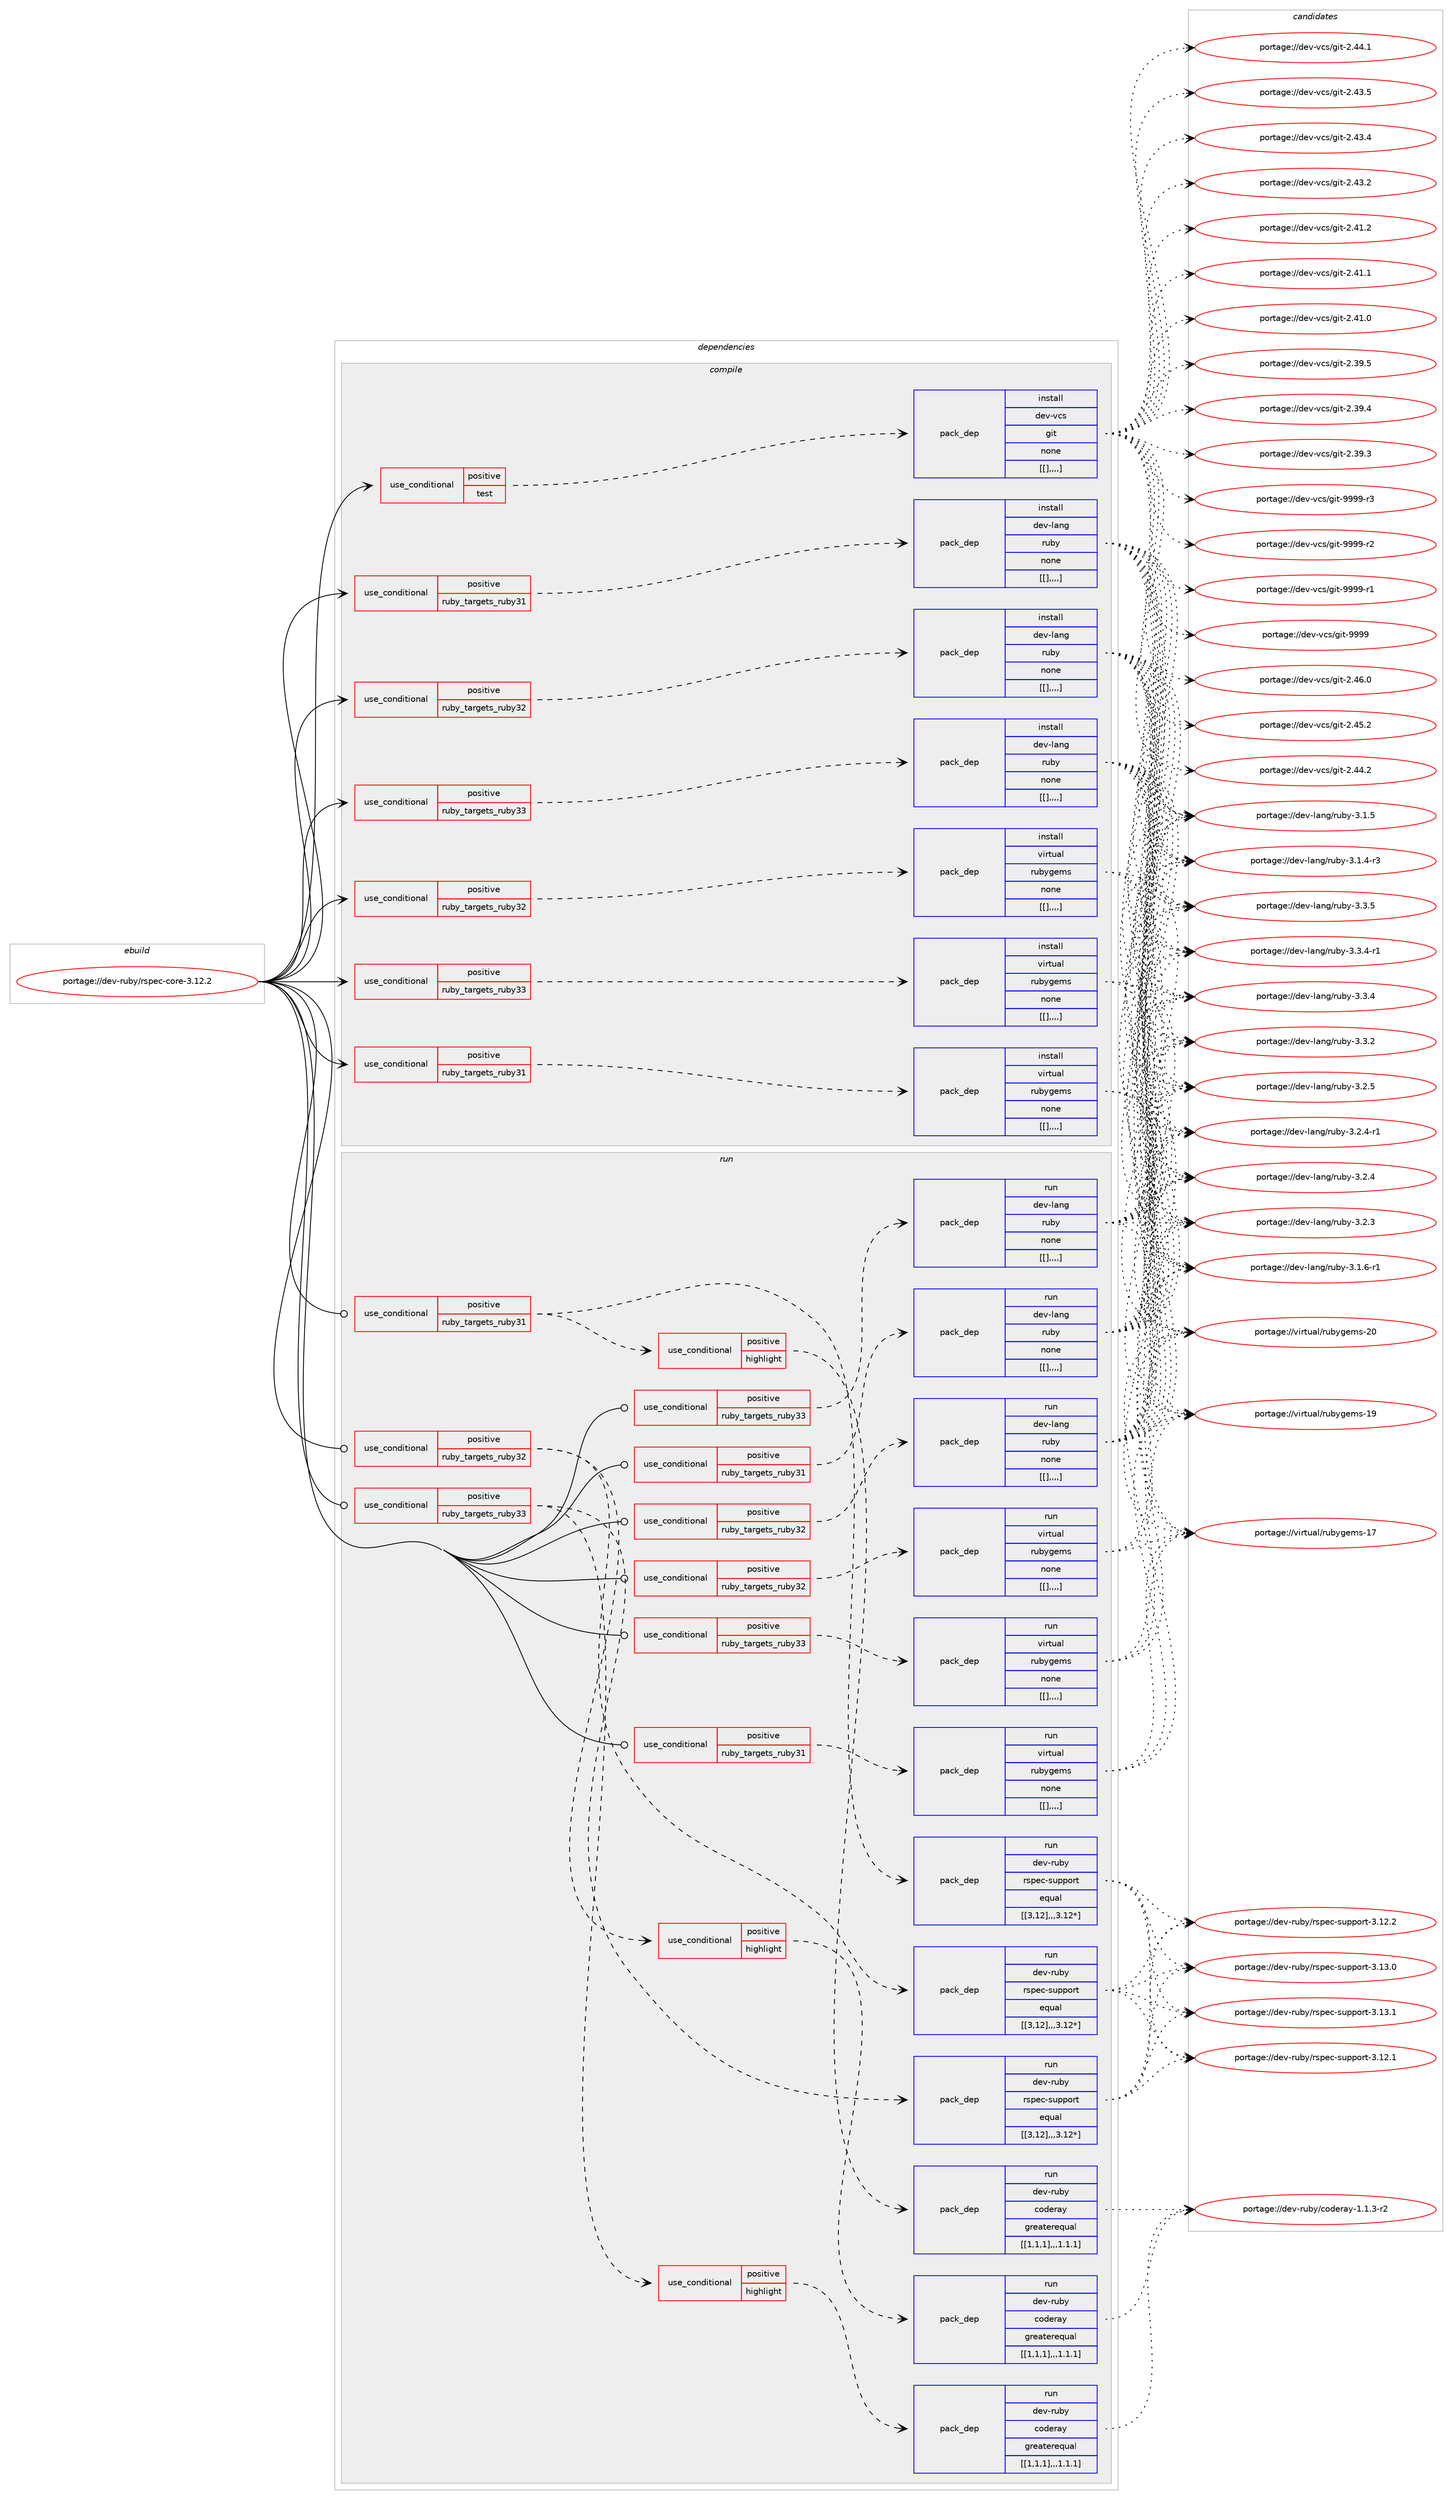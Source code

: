 digraph prolog {

# *************
# Graph options
# *************

newrank=true;
concentrate=true;
compound=true;
graph [rankdir=LR,fontname=Helvetica,fontsize=10,ranksep=1.5];#, ranksep=2.5, nodesep=0.2];
edge  [arrowhead=vee];
node  [fontname=Helvetica,fontsize=10];

# **********
# The ebuild
# **********

subgraph cluster_leftcol {
color=gray;
label=<<i>ebuild</i>>;
id [label="portage://dev-ruby/rspec-core-3.12.2", color=red, width=4, href="../dev-ruby/rspec-core-3.12.2.svg"];
}

# ****************
# The dependencies
# ****************

subgraph cluster_midcol {
color=gray;
label=<<i>dependencies</i>>;
subgraph cluster_compile {
fillcolor="#eeeeee";
style=filled;
label=<<i>compile</i>>;
subgraph cond56461 {
dependency202824 [label=<<TABLE BORDER="0" CELLBORDER="1" CELLSPACING="0" CELLPADDING="4"><TR><TD ROWSPAN="3" CELLPADDING="10">use_conditional</TD></TR><TR><TD>positive</TD></TR><TR><TD>ruby_targets_ruby31</TD></TR></TABLE>>, shape=none, color=red];
subgraph pack145007 {
dependency202825 [label=<<TABLE BORDER="0" CELLBORDER="1" CELLSPACING="0" CELLPADDING="4" WIDTH="220"><TR><TD ROWSPAN="6" CELLPADDING="30">pack_dep</TD></TR><TR><TD WIDTH="110">install</TD></TR><TR><TD>dev-lang</TD></TR><TR><TD>ruby</TD></TR><TR><TD>none</TD></TR><TR><TD>[[],,,,]</TD></TR></TABLE>>, shape=none, color=blue];
}
dependency202824:e -> dependency202825:w [weight=20,style="dashed",arrowhead="vee"];
}
id:e -> dependency202824:w [weight=20,style="solid",arrowhead="vee"];
subgraph cond56462 {
dependency202826 [label=<<TABLE BORDER="0" CELLBORDER="1" CELLSPACING="0" CELLPADDING="4"><TR><TD ROWSPAN="3" CELLPADDING="10">use_conditional</TD></TR><TR><TD>positive</TD></TR><TR><TD>ruby_targets_ruby31</TD></TR></TABLE>>, shape=none, color=red];
subgraph pack145008 {
dependency202827 [label=<<TABLE BORDER="0" CELLBORDER="1" CELLSPACING="0" CELLPADDING="4" WIDTH="220"><TR><TD ROWSPAN="6" CELLPADDING="30">pack_dep</TD></TR><TR><TD WIDTH="110">install</TD></TR><TR><TD>virtual</TD></TR><TR><TD>rubygems</TD></TR><TR><TD>none</TD></TR><TR><TD>[[],,,,]</TD></TR></TABLE>>, shape=none, color=blue];
}
dependency202826:e -> dependency202827:w [weight=20,style="dashed",arrowhead="vee"];
}
id:e -> dependency202826:w [weight=20,style="solid",arrowhead="vee"];
subgraph cond56463 {
dependency202828 [label=<<TABLE BORDER="0" CELLBORDER="1" CELLSPACING="0" CELLPADDING="4"><TR><TD ROWSPAN="3" CELLPADDING="10">use_conditional</TD></TR><TR><TD>positive</TD></TR><TR><TD>ruby_targets_ruby32</TD></TR></TABLE>>, shape=none, color=red];
subgraph pack145009 {
dependency202829 [label=<<TABLE BORDER="0" CELLBORDER="1" CELLSPACING="0" CELLPADDING="4" WIDTH="220"><TR><TD ROWSPAN="6" CELLPADDING="30">pack_dep</TD></TR><TR><TD WIDTH="110">install</TD></TR><TR><TD>dev-lang</TD></TR><TR><TD>ruby</TD></TR><TR><TD>none</TD></TR><TR><TD>[[],,,,]</TD></TR></TABLE>>, shape=none, color=blue];
}
dependency202828:e -> dependency202829:w [weight=20,style="dashed",arrowhead="vee"];
}
id:e -> dependency202828:w [weight=20,style="solid",arrowhead="vee"];
subgraph cond56464 {
dependency202830 [label=<<TABLE BORDER="0" CELLBORDER="1" CELLSPACING="0" CELLPADDING="4"><TR><TD ROWSPAN="3" CELLPADDING="10">use_conditional</TD></TR><TR><TD>positive</TD></TR><TR><TD>ruby_targets_ruby32</TD></TR></TABLE>>, shape=none, color=red];
subgraph pack145010 {
dependency202831 [label=<<TABLE BORDER="0" CELLBORDER="1" CELLSPACING="0" CELLPADDING="4" WIDTH="220"><TR><TD ROWSPAN="6" CELLPADDING="30">pack_dep</TD></TR><TR><TD WIDTH="110">install</TD></TR><TR><TD>virtual</TD></TR><TR><TD>rubygems</TD></TR><TR><TD>none</TD></TR><TR><TD>[[],,,,]</TD></TR></TABLE>>, shape=none, color=blue];
}
dependency202830:e -> dependency202831:w [weight=20,style="dashed",arrowhead="vee"];
}
id:e -> dependency202830:w [weight=20,style="solid",arrowhead="vee"];
subgraph cond56465 {
dependency202832 [label=<<TABLE BORDER="0" CELLBORDER="1" CELLSPACING="0" CELLPADDING="4"><TR><TD ROWSPAN="3" CELLPADDING="10">use_conditional</TD></TR><TR><TD>positive</TD></TR><TR><TD>ruby_targets_ruby33</TD></TR></TABLE>>, shape=none, color=red];
subgraph pack145011 {
dependency202833 [label=<<TABLE BORDER="0" CELLBORDER="1" CELLSPACING="0" CELLPADDING="4" WIDTH="220"><TR><TD ROWSPAN="6" CELLPADDING="30">pack_dep</TD></TR><TR><TD WIDTH="110">install</TD></TR><TR><TD>dev-lang</TD></TR><TR><TD>ruby</TD></TR><TR><TD>none</TD></TR><TR><TD>[[],,,,]</TD></TR></TABLE>>, shape=none, color=blue];
}
dependency202832:e -> dependency202833:w [weight=20,style="dashed",arrowhead="vee"];
}
id:e -> dependency202832:w [weight=20,style="solid",arrowhead="vee"];
subgraph cond56466 {
dependency202834 [label=<<TABLE BORDER="0" CELLBORDER="1" CELLSPACING="0" CELLPADDING="4"><TR><TD ROWSPAN="3" CELLPADDING="10">use_conditional</TD></TR><TR><TD>positive</TD></TR><TR><TD>ruby_targets_ruby33</TD></TR></TABLE>>, shape=none, color=red];
subgraph pack145012 {
dependency202835 [label=<<TABLE BORDER="0" CELLBORDER="1" CELLSPACING="0" CELLPADDING="4" WIDTH="220"><TR><TD ROWSPAN="6" CELLPADDING="30">pack_dep</TD></TR><TR><TD WIDTH="110">install</TD></TR><TR><TD>virtual</TD></TR><TR><TD>rubygems</TD></TR><TR><TD>none</TD></TR><TR><TD>[[],,,,]</TD></TR></TABLE>>, shape=none, color=blue];
}
dependency202834:e -> dependency202835:w [weight=20,style="dashed",arrowhead="vee"];
}
id:e -> dependency202834:w [weight=20,style="solid",arrowhead="vee"];
subgraph cond56467 {
dependency202836 [label=<<TABLE BORDER="0" CELLBORDER="1" CELLSPACING="0" CELLPADDING="4"><TR><TD ROWSPAN="3" CELLPADDING="10">use_conditional</TD></TR><TR><TD>positive</TD></TR><TR><TD>test</TD></TR></TABLE>>, shape=none, color=red];
subgraph pack145013 {
dependency202837 [label=<<TABLE BORDER="0" CELLBORDER="1" CELLSPACING="0" CELLPADDING="4" WIDTH="220"><TR><TD ROWSPAN="6" CELLPADDING="30">pack_dep</TD></TR><TR><TD WIDTH="110">install</TD></TR><TR><TD>dev-vcs</TD></TR><TR><TD>git</TD></TR><TR><TD>none</TD></TR><TR><TD>[[],,,,]</TD></TR></TABLE>>, shape=none, color=blue];
}
dependency202836:e -> dependency202837:w [weight=20,style="dashed",arrowhead="vee"];
}
id:e -> dependency202836:w [weight=20,style="solid",arrowhead="vee"];
}
subgraph cluster_compileandrun {
fillcolor="#eeeeee";
style=filled;
label=<<i>compile and run</i>>;
}
subgraph cluster_run {
fillcolor="#eeeeee";
style=filled;
label=<<i>run</i>>;
subgraph cond56468 {
dependency202838 [label=<<TABLE BORDER="0" CELLBORDER="1" CELLSPACING="0" CELLPADDING="4"><TR><TD ROWSPAN="3" CELLPADDING="10">use_conditional</TD></TR><TR><TD>positive</TD></TR><TR><TD>ruby_targets_ruby31</TD></TR></TABLE>>, shape=none, color=red];
subgraph pack145014 {
dependency202839 [label=<<TABLE BORDER="0" CELLBORDER="1" CELLSPACING="0" CELLPADDING="4" WIDTH="220"><TR><TD ROWSPAN="6" CELLPADDING="30">pack_dep</TD></TR><TR><TD WIDTH="110">run</TD></TR><TR><TD>dev-lang</TD></TR><TR><TD>ruby</TD></TR><TR><TD>none</TD></TR><TR><TD>[[],,,,]</TD></TR></TABLE>>, shape=none, color=blue];
}
dependency202838:e -> dependency202839:w [weight=20,style="dashed",arrowhead="vee"];
}
id:e -> dependency202838:w [weight=20,style="solid",arrowhead="odot"];
subgraph cond56469 {
dependency202840 [label=<<TABLE BORDER="0" CELLBORDER="1" CELLSPACING="0" CELLPADDING="4"><TR><TD ROWSPAN="3" CELLPADDING="10">use_conditional</TD></TR><TR><TD>positive</TD></TR><TR><TD>ruby_targets_ruby31</TD></TR></TABLE>>, shape=none, color=red];
subgraph pack145015 {
dependency202841 [label=<<TABLE BORDER="0" CELLBORDER="1" CELLSPACING="0" CELLPADDING="4" WIDTH="220"><TR><TD ROWSPAN="6" CELLPADDING="30">pack_dep</TD></TR><TR><TD WIDTH="110">run</TD></TR><TR><TD>dev-ruby</TD></TR><TR><TD>rspec-support</TD></TR><TR><TD>equal</TD></TR><TR><TD>[[3,12],,,3.12*]</TD></TR></TABLE>>, shape=none, color=blue];
}
dependency202840:e -> dependency202841:w [weight=20,style="dashed",arrowhead="vee"];
subgraph cond56470 {
dependency202842 [label=<<TABLE BORDER="0" CELLBORDER="1" CELLSPACING="0" CELLPADDING="4"><TR><TD ROWSPAN="3" CELLPADDING="10">use_conditional</TD></TR><TR><TD>positive</TD></TR><TR><TD>highlight</TD></TR></TABLE>>, shape=none, color=red];
subgraph pack145016 {
dependency202843 [label=<<TABLE BORDER="0" CELLBORDER="1" CELLSPACING="0" CELLPADDING="4" WIDTH="220"><TR><TD ROWSPAN="6" CELLPADDING="30">pack_dep</TD></TR><TR><TD WIDTH="110">run</TD></TR><TR><TD>dev-ruby</TD></TR><TR><TD>coderay</TD></TR><TR><TD>greaterequal</TD></TR><TR><TD>[[1,1,1],,,1.1.1]</TD></TR></TABLE>>, shape=none, color=blue];
}
dependency202842:e -> dependency202843:w [weight=20,style="dashed",arrowhead="vee"];
}
dependency202840:e -> dependency202842:w [weight=20,style="dashed",arrowhead="vee"];
}
id:e -> dependency202840:w [weight=20,style="solid",arrowhead="odot"];
subgraph cond56471 {
dependency202844 [label=<<TABLE BORDER="0" CELLBORDER="1" CELLSPACING="0" CELLPADDING="4"><TR><TD ROWSPAN="3" CELLPADDING="10">use_conditional</TD></TR><TR><TD>positive</TD></TR><TR><TD>ruby_targets_ruby31</TD></TR></TABLE>>, shape=none, color=red];
subgraph pack145017 {
dependency202845 [label=<<TABLE BORDER="0" CELLBORDER="1" CELLSPACING="0" CELLPADDING="4" WIDTH="220"><TR><TD ROWSPAN="6" CELLPADDING="30">pack_dep</TD></TR><TR><TD WIDTH="110">run</TD></TR><TR><TD>virtual</TD></TR><TR><TD>rubygems</TD></TR><TR><TD>none</TD></TR><TR><TD>[[],,,,]</TD></TR></TABLE>>, shape=none, color=blue];
}
dependency202844:e -> dependency202845:w [weight=20,style="dashed",arrowhead="vee"];
}
id:e -> dependency202844:w [weight=20,style="solid",arrowhead="odot"];
subgraph cond56472 {
dependency202846 [label=<<TABLE BORDER="0" CELLBORDER="1" CELLSPACING="0" CELLPADDING="4"><TR><TD ROWSPAN="3" CELLPADDING="10">use_conditional</TD></TR><TR><TD>positive</TD></TR><TR><TD>ruby_targets_ruby32</TD></TR></TABLE>>, shape=none, color=red];
subgraph pack145018 {
dependency202847 [label=<<TABLE BORDER="0" CELLBORDER="1" CELLSPACING="0" CELLPADDING="4" WIDTH="220"><TR><TD ROWSPAN="6" CELLPADDING="30">pack_dep</TD></TR><TR><TD WIDTH="110">run</TD></TR><TR><TD>dev-lang</TD></TR><TR><TD>ruby</TD></TR><TR><TD>none</TD></TR><TR><TD>[[],,,,]</TD></TR></TABLE>>, shape=none, color=blue];
}
dependency202846:e -> dependency202847:w [weight=20,style="dashed",arrowhead="vee"];
}
id:e -> dependency202846:w [weight=20,style="solid",arrowhead="odot"];
subgraph cond56473 {
dependency202848 [label=<<TABLE BORDER="0" CELLBORDER="1" CELLSPACING="0" CELLPADDING="4"><TR><TD ROWSPAN="3" CELLPADDING="10">use_conditional</TD></TR><TR><TD>positive</TD></TR><TR><TD>ruby_targets_ruby32</TD></TR></TABLE>>, shape=none, color=red];
subgraph pack145019 {
dependency202849 [label=<<TABLE BORDER="0" CELLBORDER="1" CELLSPACING="0" CELLPADDING="4" WIDTH="220"><TR><TD ROWSPAN="6" CELLPADDING="30">pack_dep</TD></TR><TR><TD WIDTH="110">run</TD></TR><TR><TD>dev-ruby</TD></TR><TR><TD>rspec-support</TD></TR><TR><TD>equal</TD></TR><TR><TD>[[3,12],,,3.12*]</TD></TR></TABLE>>, shape=none, color=blue];
}
dependency202848:e -> dependency202849:w [weight=20,style="dashed",arrowhead="vee"];
subgraph cond56474 {
dependency202850 [label=<<TABLE BORDER="0" CELLBORDER="1" CELLSPACING="0" CELLPADDING="4"><TR><TD ROWSPAN="3" CELLPADDING="10">use_conditional</TD></TR><TR><TD>positive</TD></TR><TR><TD>highlight</TD></TR></TABLE>>, shape=none, color=red];
subgraph pack145020 {
dependency202851 [label=<<TABLE BORDER="0" CELLBORDER="1" CELLSPACING="0" CELLPADDING="4" WIDTH="220"><TR><TD ROWSPAN="6" CELLPADDING="30">pack_dep</TD></TR><TR><TD WIDTH="110">run</TD></TR><TR><TD>dev-ruby</TD></TR><TR><TD>coderay</TD></TR><TR><TD>greaterequal</TD></TR><TR><TD>[[1,1,1],,,1.1.1]</TD></TR></TABLE>>, shape=none, color=blue];
}
dependency202850:e -> dependency202851:w [weight=20,style="dashed",arrowhead="vee"];
}
dependency202848:e -> dependency202850:w [weight=20,style="dashed",arrowhead="vee"];
}
id:e -> dependency202848:w [weight=20,style="solid",arrowhead="odot"];
subgraph cond56475 {
dependency202852 [label=<<TABLE BORDER="0" CELLBORDER="1" CELLSPACING="0" CELLPADDING="4"><TR><TD ROWSPAN="3" CELLPADDING="10">use_conditional</TD></TR><TR><TD>positive</TD></TR><TR><TD>ruby_targets_ruby32</TD></TR></TABLE>>, shape=none, color=red];
subgraph pack145021 {
dependency202853 [label=<<TABLE BORDER="0" CELLBORDER="1" CELLSPACING="0" CELLPADDING="4" WIDTH="220"><TR><TD ROWSPAN="6" CELLPADDING="30">pack_dep</TD></TR><TR><TD WIDTH="110">run</TD></TR><TR><TD>virtual</TD></TR><TR><TD>rubygems</TD></TR><TR><TD>none</TD></TR><TR><TD>[[],,,,]</TD></TR></TABLE>>, shape=none, color=blue];
}
dependency202852:e -> dependency202853:w [weight=20,style="dashed",arrowhead="vee"];
}
id:e -> dependency202852:w [weight=20,style="solid",arrowhead="odot"];
subgraph cond56476 {
dependency202854 [label=<<TABLE BORDER="0" CELLBORDER="1" CELLSPACING="0" CELLPADDING="4"><TR><TD ROWSPAN="3" CELLPADDING="10">use_conditional</TD></TR><TR><TD>positive</TD></TR><TR><TD>ruby_targets_ruby33</TD></TR></TABLE>>, shape=none, color=red];
subgraph pack145022 {
dependency202855 [label=<<TABLE BORDER="0" CELLBORDER="1" CELLSPACING="0" CELLPADDING="4" WIDTH="220"><TR><TD ROWSPAN="6" CELLPADDING="30">pack_dep</TD></TR><TR><TD WIDTH="110">run</TD></TR><TR><TD>dev-lang</TD></TR><TR><TD>ruby</TD></TR><TR><TD>none</TD></TR><TR><TD>[[],,,,]</TD></TR></TABLE>>, shape=none, color=blue];
}
dependency202854:e -> dependency202855:w [weight=20,style="dashed",arrowhead="vee"];
}
id:e -> dependency202854:w [weight=20,style="solid",arrowhead="odot"];
subgraph cond56477 {
dependency202856 [label=<<TABLE BORDER="0" CELLBORDER="1" CELLSPACING="0" CELLPADDING="4"><TR><TD ROWSPAN="3" CELLPADDING="10">use_conditional</TD></TR><TR><TD>positive</TD></TR><TR><TD>ruby_targets_ruby33</TD></TR></TABLE>>, shape=none, color=red];
subgraph pack145023 {
dependency202857 [label=<<TABLE BORDER="0" CELLBORDER="1" CELLSPACING="0" CELLPADDING="4" WIDTH="220"><TR><TD ROWSPAN="6" CELLPADDING="30">pack_dep</TD></TR><TR><TD WIDTH="110">run</TD></TR><TR><TD>dev-ruby</TD></TR><TR><TD>rspec-support</TD></TR><TR><TD>equal</TD></TR><TR><TD>[[3,12],,,3.12*]</TD></TR></TABLE>>, shape=none, color=blue];
}
dependency202856:e -> dependency202857:w [weight=20,style="dashed",arrowhead="vee"];
subgraph cond56478 {
dependency202858 [label=<<TABLE BORDER="0" CELLBORDER="1" CELLSPACING="0" CELLPADDING="4"><TR><TD ROWSPAN="3" CELLPADDING="10">use_conditional</TD></TR><TR><TD>positive</TD></TR><TR><TD>highlight</TD></TR></TABLE>>, shape=none, color=red];
subgraph pack145024 {
dependency202859 [label=<<TABLE BORDER="0" CELLBORDER="1" CELLSPACING="0" CELLPADDING="4" WIDTH="220"><TR><TD ROWSPAN="6" CELLPADDING="30">pack_dep</TD></TR><TR><TD WIDTH="110">run</TD></TR><TR><TD>dev-ruby</TD></TR><TR><TD>coderay</TD></TR><TR><TD>greaterequal</TD></TR><TR><TD>[[1,1,1],,,1.1.1]</TD></TR></TABLE>>, shape=none, color=blue];
}
dependency202858:e -> dependency202859:w [weight=20,style="dashed",arrowhead="vee"];
}
dependency202856:e -> dependency202858:w [weight=20,style="dashed",arrowhead="vee"];
}
id:e -> dependency202856:w [weight=20,style="solid",arrowhead="odot"];
subgraph cond56479 {
dependency202860 [label=<<TABLE BORDER="0" CELLBORDER="1" CELLSPACING="0" CELLPADDING="4"><TR><TD ROWSPAN="3" CELLPADDING="10">use_conditional</TD></TR><TR><TD>positive</TD></TR><TR><TD>ruby_targets_ruby33</TD></TR></TABLE>>, shape=none, color=red];
subgraph pack145025 {
dependency202861 [label=<<TABLE BORDER="0" CELLBORDER="1" CELLSPACING="0" CELLPADDING="4" WIDTH="220"><TR><TD ROWSPAN="6" CELLPADDING="30">pack_dep</TD></TR><TR><TD WIDTH="110">run</TD></TR><TR><TD>virtual</TD></TR><TR><TD>rubygems</TD></TR><TR><TD>none</TD></TR><TR><TD>[[],,,,]</TD></TR></TABLE>>, shape=none, color=blue];
}
dependency202860:e -> dependency202861:w [weight=20,style="dashed",arrowhead="vee"];
}
id:e -> dependency202860:w [weight=20,style="solid",arrowhead="odot"];
}
}

# **************
# The candidates
# **************

subgraph cluster_choices {
rank=same;
color=gray;
label=<<i>candidates</i>>;

subgraph choice145007 {
color=black;
nodesep=1;
choice10010111845108971101034711411798121455146514653 [label="portage://dev-lang/ruby-3.3.5", color=red, width=4,href="../dev-lang/ruby-3.3.5.svg"];
choice100101118451089711010347114117981214551465146524511449 [label="portage://dev-lang/ruby-3.3.4-r1", color=red, width=4,href="../dev-lang/ruby-3.3.4-r1.svg"];
choice10010111845108971101034711411798121455146514652 [label="portage://dev-lang/ruby-3.3.4", color=red, width=4,href="../dev-lang/ruby-3.3.4.svg"];
choice10010111845108971101034711411798121455146514650 [label="portage://dev-lang/ruby-3.3.2", color=red, width=4,href="../dev-lang/ruby-3.3.2.svg"];
choice10010111845108971101034711411798121455146504653 [label="portage://dev-lang/ruby-3.2.5", color=red, width=4,href="../dev-lang/ruby-3.2.5.svg"];
choice100101118451089711010347114117981214551465046524511449 [label="portage://dev-lang/ruby-3.2.4-r1", color=red, width=4,href="../dev-lang/ruby-3.2.4-r1.svg"];
choice10010111845108971101034711411798121455146504652 [label="portage://dev-lang/ruby-3.2.4", color=red, width=4,href="../dev-lang/ruby-3.2.4.svg"];
choice10010111845108971101034711411798121455146504651 [label="portage://dev-lang/ruby-3.2.3", color=red, width=4,href="../dev-lang/ruby-3.2.3.svg"];
choice100101118451089711010347114117981214551464946544511449 [label="portage://dev-lang/ruby-3.1.6-r1", color=red, width=4,href="../dev-lang/ruby-3.1.6-r1.svg"];
choice10010111845108971101034711411798121455146494653 [label="portage://dev-lang/ruby-3.1.5", color=red, width=4,href="../dev-lang/ruby-3.1.5.svg"];
choice100101118451089711010347114117981214551464946524511451 [label="portage://dev-lang/ruby-3.1.4-r3", color=red, width=4,href="../dev-lang/ruby-3.1.4-r3.svg"];
dependency202825:e -> choice10010111845108971101034711411798121455146514653:w [style=dotted,weight="100"];
dependency202825:e -> choice100101118451089711010347114117981214551465146524511449:w [style=dotted,weight="100"];
dependency202825:e -> choice10010111845108971101034711411798121455146514652:w [style=dotted,weight="100"];
dependency202825:e -> choice10010111845108971101034711411798121455146514650:w [style=dotted,weight="100"];
dependency202825:e -> choice10010111845108971101034711411798121455146504653:w [style=dotted,weight="100"];
dependency202825:e -> choice100101118451089711010347114117981214551465046524511449:w [style=dotted,weight="100"];
dependency202825:e -> choice10010111845108971101034711411798121455146504652:w [style=dotted,weight="100"];
dependency202825:e -> choice10010111845108971101034711411798121455146504651:w [style=dotted,weight="100"];
dependency202825:e -> choice100101118451089711010347114117981214551464946544511449:w [style=dotted,weight="100"];
dependency202825:e -> choice10010111845108971101034711411798121455146494653:w [style=dotted,weight="100"];
dependency202825:e -> choice100101118451089711010347114117981214551464946524511451:w [style=dotted,weight="100"];
}
subgraph choice145008 {
color=black;
nodesep=1;
choice118105114116117971084711411798121103101109115455048 [label="portage://virtual/rubygems-20", color=red, width=4,href="../virtual/rubygems-20.svg"];
choice118105114116117971084711411798121103101109115454957 [label="portage://virtual/rubygems-19", color=red, width=4,href="../virtual/rubygems-19.svg"];
choice118105114116117971084711411798121103101109115454955 [label="portage://virtual/rubygems-17", color=red, width=4,href="../virtual/rubygems-17.svg"];
dependency202827:e -> choice118105114116117971084711411798121103101109115455048:w [style=dotted,weight="100"];
dependency202827:e -> choice118105114116117971084711411798121103101109115454957:w [style=dotted,weight="100"];
dependency202827:e -> choice118105114116117971084711411798121103101109115454955:w [style=dotted,weight="100"];
}
subgraph choice145009 {
color=black;
nodesep=1;
choice10010111845108971101034711411798121455146514653 [label="portage://dev-lang/ruby-3.3.5", color=red, width=4,href="../dev-lang/ruby-3.3.5.svg"];
choice100101118451089711010347114117981214551465146524511449 [label="portage://dev-lang/ruby-3.3.4-r1", color=red, width=4,href="../dev-lang/ruby-3.3.4-r1.svg"];
choice10010111845108971101034711411798121455146514652 [label="portage://dev-lang/ruby-3.3.4", color=red, width=4,href="../dev-lang/ruby-3.3.4.svg"];
choice10010111845108971101034711411798121455146514650 [label="portage://dev-lang/ruby-3.3.2", color=red, width=4,href="../dev-lang/ruby-3.3.2.svg"];
choice10010111845108971101034711411798121455146504653 [label="portage://dev-lang/ruby-3.2.5", color=red, width=4,href="../dev-lang/ruby-3.2.5.svg"];
choice100101118451089711010347114117981214551465046524511449 [label="portage://dev-lang/ruby-3.2.4-r1", color=red, width=4,href="../dev-lang/ruby-3.2.4-r1.svg"];
choice10010111845108971101034711411798121455146504652 [label="portage://dev-lang/ruby-3.2.4", color=red, width=4,href="../dev-lang/ruby-3.2.4.svg"];
choice10010111845108971101034711411798121455146504651 [label="portage://dev-lang/ruby-3.2.3", color=red, width=4,href="../dev-lang/ruby-3.2.3.svg"];
choice100101118451089711010347114117981214551464946544511449 [label="portage://dev-lang/ruby-3.1.6-r1", color=red, width=4,href="../dev-lang/ruby-3.1.6-r1.svg"];
choice10010111845108971101034711411798121455146494653 [label="portage://dev-lang/ruby-3.1.5", color=red, width=4,href="../dev-lang/ruby-3.1.5.svg"];
choice100101118451089711010347114117981214551464946524511451 [label="portage://dev-lang/ruby-3.1.4-r3", color=red, width=4,href="../dev-lang/ruby-3.1.4-r3.svg"];
dependency202829:e -> choice10010111845108971101034711411798121455146514653:w [style=dotted,weight="100"];
dependency202829:e -> choice100101118451089711010347114117981214551465146524511449:w [style=dotted,weight="100"];
dependency202829:e -> choice10010111845108971101034711411798121455146514652:w [style=dotted,weight="100"];
dependency202829:e -> choice10010111845108971101034711411798121455146514650:w [style=dotted,weight="100"];
dependency202829:e -> choice10010111845108971101034711411798121455146504653:w [style=dotted,weight="100"];
dependency202829:e -> choice100101118451089711010347114117981214551465046524511449:w [style=dotted,weight="100"];
dependency202829:e -> choice10010111845108971101034711411798121455146504652:w [style=dotted,weight="100"];
dependency202829:e -> choice10010111845108971101034711411798121455146504651:w [style=dotted,weight="100"];
dependency202829:e -> choice100101118451089711010347114117981214551464946544511449:w [style=dotted,weight="100"];
dependency202829:e -> choice10010111845108971101034711411798121455146494653:w [style=dotted,weight="100"];
dependency202829:e -> choice100101118451089711010347114117981214551464946524511451:w [style=dotted,weight="100"];
}
subgraph choice145010 {
color=black;
nodesep=1;
choice118105114116117971084711411798121103101109115455048 [label="portage://virtual/rubygems-20", color=red, width=4,href="../virtual/rubygems-20.svg"];
choice118105114116117971084711411798121103101109115454957 [label="portage://virtual/rubygems-19", color=red, width=4,href="../virtual/rubygems-19.svg"];
choice118105114116117971084711411798121103101109115454955 [label="portage://virtual/rubygems-17", color=red, width=4,href="../virtual/rubygems-17.svg"];
dependency202831:e -> choice118105114116117971084711411798121103101109115455048:w [style=dotted,weight="100"];
dependency202831:e -> choice118105114116117971084711411798121103101109115454957:w [style=dotted,weight="100"];
dependency202831:e -> choice118105114116117971084711411798121103101109115454955:w [style=dotted,weight="100"];
}
subgraph choice145011 {
color=black;
nodesep=1;
choice10010111845108971101034711411798121455146514653 [label="portage://dev-lang/ruby-3.3.5", color=red, width=4,href="../dev-lang/ruby-3.3.5.svg"];
choice100101118451089711010347114117981214551465146524511449 [label="portage://dev-lang/ruby-3.3.4-r1", color=red, width=4,href="../dev-lang/ruby-3.3.4-r1.svg"];
choice10010111845108971101034711411798121455146514652 [label="portage://dev-lang/ruby-3.3.4", color=red, width=4,href="../dev-lang/ruby-3.3.4.svg"];
choice10010111845108971101034711411798121455146514650 [label="portage://dev-lang/ruby-3.3.2", color=red, width=4,href="../dev-lang/ruby-3.3.2.svg"];
choice10010111845108971101034711411798121455146504653 [label="portage://dev-lang/ruby-3.2.5", color=red, width=4,href="../dev-lang/ruby-3.2.5.svg"];
choice100101118451089711010347114117981214551465046524511449 [label="portage://dev-lang/ruby-3.2.4-r1", color=red, width=4,href="../dev-lang/ruby-3.2.4-r1.svg"];
choice10010111845108971101034711411798121455146504652 [label="portage://dev-lang/ruby-3.2.4", color=red, width=4,href="../dev-lang/ruby-3.2.4.svg"];
choice10010111845108971101034711411798121455146504651 [label="portage://dev-lang/ruby-3.2.3", color=red, width=4,href="../dev-lang/ruby-3.2.3.svg"];
choice100101118451089711010347114117981214551464946544511449 [label="portage://dev-lang/ruby-3.1.6-r1", color=red, width=4,href="../dev-lang/ruby-3.1.6-r1.svg"];
choice10010111845108971101034711411798121455146494653 [label="portage://dev-lang/ruby-3.1.5", color=red, width=4,href="../dev-lang/ruby-3.1.5.svg"];
choice100101118451089711010347114117981214551464946524511451 [label="portage://dev-lang/ruby-3.1.4-r3", color=red, width=4,href="../dev-lang/ruby-3.1.4-r3.svg"];
dependency202833:e -> choice10010111845108971101034711411798121455146514653:w [style=dotted,weight="100"];
dependency202833:e -> choice100101118451089711010347114117981214551465146524511449:w [style=dotted,weight="100"];
dependency202833:e -> choice10010111845108971101034711411798121455146514652:w [style=dotted,weight="100"];
dependency202833:e -> choice10010111845108971101034711411798121455146514650:w [style=dotted,weight="100"];
dependency202833:e -> choice10010111845108971101034711411798121455146504653:w [style=dotted,weight="100"];
dependency202833:e -> choice100101118451089711010347114117981214551465046524511449:w [style=dotted,weight="100"];
dependency202833:e -> choice10010111845108971101034711411798121455146504652:w [style=dotted,weight="100"];
dependency202833:e -> choice10010111845108971101034711411798121455146504651:w [style=dotted,weight="100"];
dependency202833:e -> choice100101118451089711010347114117981214551464946544511449:w [style=dotted,weight="100"];
dependency202833:e -> choice10010111845108971101034711411798121455146494653:w [style=dotted,weight="100"];
dependency202833:e -> choice100101118451089711010347114117981214551464946524511451:w [style=dotted,weight="100"];
}
subgraph choice145012 {
color=black;
nodesep=1;
choice118105114116117971084711411798121103101109115455048 [label="portage://virtual/rubygems-20", color=red, width=4,href="../virtual/rubygems-20.svg"];
choice118105114116117971084711411798121103101109115454957 [label="portage://virtual/rubygems-19", color=red, width=4,href="../virtual/rubygems-19.svg"];
choice118105114116117971084711411798121103101109115454955 [label="portage://virtual/rubygems-17", color=red, width=4,href="../virtual/rubygems-17.svg"];
dependency202835:e -> choice118105114116117971084711411798121103101109115455048:w [style=dotted,weight="100"];
dependency202835:e -> choice118105114116117971084711411798121103101109115454957:w [style=dotted,weight="100"];
dependency202835:e -> choice118105114116117971084711411798121103101109115454955:w [style=dotted,weight="100"];
}
subgraph choice145013 {
color=black;
nodesep=1;
choice10010111845118991154710310511645575757574511451 [label="portage://dev-vcs/git-9999-r3", color=red, width=4,href="../dev-vcs/git-9999-r3.svg"];
choice10010111845118991154710310511645575757574511450 [label="portage://dev-vcs/git-9999-r2", color=red, width=4,href="../dev-vcs/git-9999-r2.svg"];
choice10010111845118991154710310511645575757574511449 [label="portage://dev-vcs/git-9999-r1", color=red, width=4,href="../dev-vcs/git-9999-r1.svg"];
choice1001011184511899115471031051164557575757 [label="portage://dev-vcs/git-9999", color=red, width=4,href="../dev-vcs/git-9999.svg"];
choice10010111845118991154710310511645504652544648 [label="portage://dev-vcs/git-2.46.0", color=red, width=4,href="../dev-vcs/git-2.46.0.svg"];
choice10010111845118991154710310511645504652534650 [label="portage://dev-vcs/git-2.45.2", color=red, width=4,href="../dev-vcs/git-2.45.2.svg"];
choice10010111845118991154710310511645504652524650 [label="portage://dev-vcs/git-2.44.2", color=red, width=4,href="../dev-vcs/git-2.44.2.svg"];
choice10010111845118991154710310511645504652524649 [label="portage://dev-vcs/git-2.44.1", color=red, width=4,href="../dev-vcs/git-2.44.1.svg"];
choice10010111845118991154710310511645504652514653 [label="portage://dev-vcs/git-2.43.5", color=red, width=4,href="../dev-vcs/git-2.43.5.svg"];
choice10010111845118991154710310511645504652514652 [label="portage://dev-vcs/git-2.43.4", color=red, width=4,href="../dev-vcs/git-2.43.4.svg"];
choice10010111845118991154710310511645504652514650 [label="portage://dev-vcs/git-2.43.2", color=red, width=4,href="../dev-vcs/git-2.43.2.svg"];
choice10010111845118991154710310511645504652494650 [label="portage://dev-vcs/git-2.41.2", color=red, width=4,href="../dev-vcs/git-2.41.2.svg"];
choice10010111845118991154710310511645504652494649 [label="portage://dev-vcs/git-2.41.1", color=red, width=4,href="../dev-vcs/git-2.41.1.svg"];
choice10010111845118991154710310511645504652494648 [label="portage://dev-vcs/git-2.41.0", color=red, width=4,href="../dev-vcs/git-2.41.0.svg"];
choice10010111845118991154710310511645504651574653 [label="portage://dev-vcs/git-2.39.5", color=red, width=4,href="../dev-vcs/git-2.39.5.svg"];
choice10010111845118991154710310511645504651574652 [label="portage://dev-vcs/git-2.39.4", color=red, width=4,href="../dev-vcs/git-2.39.4.svg"];
choice10010111845118991154710310511645504651574651 [label="portage://dev-vcs/git-2.39.3", color=red, width=4,href="../dev-vcs/git-2.39.3.svg"];
dependency202837:e -> choice10010111845118991154710310511645575757574511451:w [style=dotted,weight="100"];
dependency202837:e -> choice10010111845118991154710310511645575757574511450:w [style=dotted,weight="100"];
dependency202837:e -> choice10010111845118991154710310511645575757574511449:w [style=dotted,weight="100"];
dependency202837:e -> choice1001011184511899115471031051164557575757:w [style=dotted,weight="100"];
dependency202837:e -> choice10010111845118991154710310511645504652544648:w [style=dotted,weight="100"];
dependency202837:e -> choice10010111845118991154710310511645504652534650:w [style=dotted,weight="100"];
dependency202837:e -> choice10010111845118991154710310511645504652524650:w [style=dotted,weight="100"];
dependency202837:e -> choice10010111845118991154710310511645504652524649:w [style=dotted,weight="100"];
dependency202837:e -> choice10010111845118991154710310511645504652514653:w [style=dotted,weight="100"];
dependency202837:e -> choice10010111845118991154710310511645504652514652:w [style=dotted,weight="100"];
dependency202837:e -> choice10010111845118991154710310511645504652514650:w [style=dotted,weight="100"];
dependency202837:e -> choice10010111845118991154710310511645504652494650:w [style=dotted,weight="100"];
dependency202837:e -> choice10010111845118991154710310511645504652494649:w [style=dotted,weight="100"];
dependency202837:e -> choice10010111845118991154710310511645504652494648:w [style=dotted,weight="100"];
dependency202837:e -> choice10010111845118991154710310511645504651574653:w [style=dotted,weight="100"];
dependency202837:e -> choice10010111845118991154710310511645504651574652:w [style=dotted,weight="100"];
dependency202837:e -> choice10010111845118991154710310511645504651574651:w [style=dotted,weight="100"];
}
subgraph choice145014 {
color=black;
nodesep=1;
choice10010111845108971101034711411798121455146514653 [label="portage://dev-lang/ruby-3.3.5", color=red, width=4,href="../dev-lang/ruby-3.3.5.svg"];
choice100101118451089711010347114117981214551465146524511449 [label="portage://dev-lang/ruby-3.3.4-r1", color=red, width=4,href="../dev-lang/ruby-3.3.4-r1.svg"];
choice10010111845108971101034711411798121455146514652 [label="portage://dev-lang/ruby-3.3.4", color=red, width=4,href="../dev-lang/ruby-3.3.4.svg"];
choice10010111845108971101034711411798121455146514650 [label="portage://dev-lang/ruby-3.3.2", color=red, width=4,href="../dev-lang/ruby-3.3.2.svg"];
choice10010111845108971101034711411798121455146504653 [label="portage://dev-lang/ruby-3.2.5", color=red, width=4,href="../dev-lang/ruby-3.2.5.svg"];
choice100101118451089711010347114117981214551465046524511449 [label="portage://dev-lang/ruby-3.2.4-r1", color=red, width=4,href="../dev-lang/ruby-3.2.4-r1.svg"];
choice10010111845108971101034711411798121455146504652 [label="portage://dev-lang/ruby-3.2.4", color=red, width=4,href="../dev-lang/ruby-3.2.4.svg"];
choice10010111845108971101034711411798121455146504651 [label="portage://dev-lang/ruby-3.2.3", color=red, width=4,href="../dev-lang/ruby-3.2.3.svg"];
choice100101118451089711010347114117981214551464946544511449 [label="portage://dev-lang/ruby-3.1.6-r1", color=red, width=4,href="../dev-lang/ruby-3.1.6-r1.svg"];
choice10010111845108971101034711411798121455146494653 [label="portage://dev-lang/ruby-3.1.5", color=red, width=4,href="../dev-lang/ruby-3.1.5.svg"];
choice100101118451089711010347114117981214551464946524511451 [label="portage://dev-lang/ruby-3.1.4-r3", color=red, width=4,href="../dev-lang/ruby-3.1.4-r3.svg"];
dependency202839:e -> choice10010111845108971101034711411798121455146514653:w [style=dotted,weight="100"];
dependency202839:e -> choice100101118451089711010347114117981214551465146524511449:w [style=dotted,weight="100"];
dependency202839:e -> choice10010111845108971101034711411798121455146514652:w [style=dotted,weight="100"];
dependency202839:e -> choice10010111845108971101034711411798121455146514650:w [style=dotted,weight="100"];
dependency202839:e -> choice10010111845108971101034711411798121455146504653:w [style=dotted,weight="100"];
dependency202839:e -> choice100101118451089711010347114117981214551465046524511449:w [style=dotted,weight="100"];
dependency202839:e -> choice10010111845108971101034711411798121455146504652:w [style=dotted,weight="100"];
dependency202839:e -> choice10010111845108971101034711411798121455146504651:w [style=dotted,weight="100"];
dependency202839:e -> choice100101118451089711010347114117981214551464946544511449:w [style=dotted,weight="100"];
dependency202839:e -> choice10010111845108971101034711411798121455146494653:w [style=dotted,weight="100"];
dependency202839:e -> choice100101118451089711010347114117981214551464946524511451:w [style=dotted,weight="100"];
}
subgraph choice145015 {
color=black;
nodesep=1;
choice100101118451141179812147114115112101994511511711211211111411645514649514649 [label="portage://dev-ruby/rspec-support-3.13.1", color=red, width=4,href="../dev-ruby/rspec-support-3.13.1.svg"];
choice100101118451141179812147114115112101994511511711211211111411645514649514648 [label="portage://dev-ruby/rspec-support-3.13.0", color=red, width=4,href="../dev-ruby/rspec-support-3.13.0.svg"];
choice100101118451141179812147114115112101994511511711211211111411645514649504650 [label="portage://dev-ruby/rspec-support-3.12.2", color=red, width=4,href="../dev-ruby/rspec-support-3.12.2.svg"];
choice100101118451141179812147114115112101994511511711211211111411645514649504649 [label="portage://dev-ruby/rspec-support-3.12.1", color=red, width=4,href="../dev-ruby/rspec-support-3.12.1.svg"];
dependency202841:e -> choice100101118451141179812147114115112101994511511711211211111411645514649514649:w [style=dotted,weight="100"];
dependency202841:e -> choice100101118451141179812147114115112101994511511711211211111411645514649514648:w [style=dotted,weight="100"];
dependency202841:e -> choice100101118451141179812147114115112101994511511711211211111411645514649504650:w [style=dotted,weight="100"];
dependency202841:e -> choice100101118451141179812147114115112101994511511711211211111411645514649504649:w [style=dotted,weight="100"];
}
subgraph choice145016 {
color=black;
nodesep=1;
choice10010111845114117981214799111100101114971214549464946514511450 [label="portage://dev-ruby/coderay-1.1.3-r2", color=red, width=4,href="../dev-ruby/coderay-1.1.3-r2.svg"];
dependency202843:e -> choice10010111845114117981214799111100101114971214549464946514511450:w [style=dotted,weight="100"];
}
subgraph choice145017 {
color=black;
nodesep=1;
choice118105114116117971084711411798121103101109115455048 [label="portage://virtual/rubygems-20", color=red, width=4,href="../virtual/rubygems-20.svg"];
choice118105114116117971084711411798121103101109115454957 [label="portage://virtual/rubygems-19", color=red, width=4,href="../virtual/rubygems-19.svg"];
choice118105114116117971084711411798121103101109115454955 [label="portage://virtual/rubygems-17", color=red, width=4,href="../virtual/rubygems-17.svg"];
dependency202845:e -> choice118105114116117971084711411798121103101109115455048:w [style=dotted,weight="100"];
dependency202845:e -> choice118105114116117971084711411798121103101109115454957:w [style=dotted,weight="100"];
dependency202845:e -> choice118105114116117971084711411798121103101109115454955:w [style=dotted,weight="100"];
}
subgraph choice145018 {
color=black;
nodesep=1;
choice10010111845108971101034711411798121455146514653 [label="portage://dev-lang/ruby-3.3.5", color=red, width=4,href="../dev-lang/ruby-3.3.5.svg"];
choice100101118451089711010347114117981214551465146524511449 [label="portage://dev-lang/ruby-3.3.4-r1", color=red, width=4,href="../dev-lang/ruby-3.3.4-r1.svg"];
choice10010111845108971101034711411798121455146514652 [label="portage://dev-lang/ruby-3.3.4", color=red, width=4,href="../dev-lang/ruby-3.3.4.svg"];
choice10010111845108971101034711411798121455146514650 [label="portage://dev-lang/ruby-3.3.2", color=red, width=4,href="../dev-lang/ruby-3.3.2.svg"];
choice10010111845108971101034711411798121455146504653 [label="portage://dev-lang/ruby-3.2.5", color=red, width=4,href="../dev-lang/ruby-3.2.5.svg"];
choice100101118451089711010347114117981214551465046524511449 [label="portage://dev-lang/ruby-3.2.4-r1", color=red, width=4,href="../dev-lang/ruby-3.2.4-r1.svg"];
choice10010111845108971101034711411798121455146504652 [label="portage://dev-lang/ruby-3.2.4", color=red, width=4,href="../dev-lang/ruby-3.2.4.svg"];
choice10010111845108971101034711411798121455146504651 [label="portage://dev-lang/ruby-3.2.3", color=red, width=4,href="../dev-lang/ruby-3.2.3.svg"];
choice100101118451089711010347114117981214551464946544511449 [label="portage://dev-lang/ruby-3.1.6-r1", color=red, width=4,href="../dev-lang/ruby-3.1.6-r1.svg"];
choice10010111845108971101034711411798121455146494653 [label="portage://dev-lang/ruby-3.1.5", color=red, width=4,href="../dev-lang/ruby-3.1.5.svg"];
choice100101118451089711010347114117981214551464946524511451 [label="portage://dev-lang/ruby-3.1.4-r3", color=red, width=4,href="../dev-lang/ruby-3.1.4-r3.svg"];
dependency202847:e -> choice10010111845108971101034711411798121455146514653:w [style=dotted,weight="100"];
dependency202847:e -> choice100101118451089711010347114117981214551465146524511449:w [style=dotted,weight="100"];
dependency202847:e -> choice10010111845108971101034711411798121455146514652:w [style=dotted,weight="100"];
dependency202847:e -> choice10010111845108971101034711411798121455146514650:w [style=dotted,weight="100"];
dependency202847:e -> choice10010111845108971101034711411798121455146504653:w [style=dotted,weight="100"];
dependency202847:e -> choice100101118451089711010347114117981214551465046524511449:w [style=dotted,weight="100"];
dependency202847:e -> choice10010111845108971101034711411798121455146504652:w [style=dotted,weight="100"];
dependency202847:e -> choice10010111845108971101034711411798121455146504651:w [style=dotted,weight="100"];
dependency202847:e -> choice100101118451089711010347114117981214551464946544511449:w [style=dotted,weight="100"];
dependency202847:e -> choice10010111845108971101034711411798121455146494653:w [style=dotted,weight="100"];
dependency202847:e -> choice100101118451089711010347114117981214551464946524511451:w [style=dotted,weight="100"];
}
subgraph choice145019 {
color=black;
nodesep=1;
choice100101118451141179812147114115112101994511511711211211111411645514649514649 [label="portage://dev-ruby/rspec-support-3.13.1", color=red, width=4,href="../dev-ruby/rspec-support-3.13.1.svg"];
choice100101118451141179812147114115112101994511511711211211111411645514649514648 [label="portage://dev-ruby/rspec-support-3.13.0", color=red, width=4,href="../dev-ruby/rspec-support-3.13.0.svg"];
choice100101118451141179812147114115112101994511511711211211111411645514649504650 [label="portage://dev-ruby/rspec-support-3.12.2", color=red, width=4,href="../dev-ruby/rspec-support-3.12.2.svg"];
choice100101118451141179812147114115112101994511511711211211111411645514649504649 [label="portage://dev-ruby/rspec-support-3.12.1", color=red, width=4,href="../dev-ruby/rspec-support-3.12.1.svg"];
dependency202849:e -> choice100101118451141179812147114115112101994511511711211211111411645514649514649:w [style=dotted,weight="100"];
dependency202849:e -> choice100101118451141179812147114115112101994511511711211211111411645514649514648:w [style=dotted,weight="100"];
dependency202849:e -> choice100101118451141179812147114115112101994511511711211211111411645514649504650:w [style=dotted,weight="100"];
dependency202849:e -> choice100101118451141179812147114115112101994511511711211211111411645514649504649:w [style=dotted,weight="100"];
}
subgraph choice145020 {
color=black;
nodesep=1;
choice10010111845114117981214799111100101114971214549464946514511450 [label="portage://dev-ruby/coderay-1.1.3-r2", color=red, width=4,href="../dev-ruby/coderay-1.1.3-r2.svg"];
dependency202851:e -> choice10010111845114117981214799111100101114971214549464946514511450:w [style=dotted,weight="100"];
}
subgraph choice145021 {
color=black;
nodesep=1;
choice118105114116117971084711411798121103101109115455048 [label="portage://virtual/rubygems-20", color=red, width=4,href="../virtual/rubygems-20.svg"];
choice118105114116117971084711411798121103101109115454957 [label="portage://virtual/rubygems-19", color=red, width=4,href="../virtual/rubygems-19.svg"];
choice118105114116117971084711411798121103101109115454955 [label="portage://virtual/rubygems-17", color=red, width=4,href="../virtual/rubygems-17.svg"];
dependency202853:e -> choice118105114116117971084711411798121103101109115455048:w [style=dotted,weight="100"];
dependency202853:e -> choice118105114116117971084711411798121103101109115454957:w [style=dotted,weight="100"];
dependency202853:e -> choice118105114116117971084711411798121103101109115454955:w [style=dotted,weight="100"];
}
subgraph choice145022 {
color=black;
nodesep=1;
choice10010111845108971101034711411798121455146514653 [label="portage://dev-lang/ruby-3.3.5", color=red, width=4,href="../dev-lang/ruby-3.3.5.svg"];
choice100101118451089711010347114117981214551465146524511449 [label="portage://dev-lang/ruby-3.3.4-r1", color=red, width=4,href="../dev-lang/ruby-3.3.4-r1.svg"];
choice10010111845108971101034711411798121455146514652 [label="portage://dev-lang/ruby-3.3.4", color=red, width=4,href="../dev-lang/ruby-3.3.4.svg"];
choice10010111845108971101034711411798121455146514650 [label="portage://dev-lang/ruby-3.3.2", color=red, width=4,href="../dev-lang/ruby-3.3.2.svg"];
choice10010111845108971101034711411798121455146504653 [label="portage://dev-lang/ruby-3.2.5", color=red, width=4,href="../dev-lang/ruby-3.2.5.svg"];
choice100101118451089711010347114117981214551465046524511449 [label="portage://dev-lang/ruby-3.2.4-r1", color=red, width=4,href="../dev-lang/ruby-3.2.4-r1.svg"];
choice10010111845108971101034711411798121455146504652 [label="portage://dev-lang/ruby-3.2.4", color=red, width=4,href="../dev-lang/ruby-3.2.4.svg"];
choice10010111845108971101034711411798121455146504651 [label="portage://dev-lang/ruby-3.2.3", color=red, width=4,href="../dev-lang/ruby-3.2.3.svg"];
choice100101118451089711010347114117981214551464946544511449 [label="portage://dev-lang/ruby-3.1.6-r1", color=red, width=4,href="../dev-lang/ruby-3.1.6-r1.svg"];
choice10010111845108971101034711411798121455146494653 [label="portage://dev-lang/ruby-3.1.5", color=red, width=4,href="../dev-lang/ruby-3.1.5.svg"];
choice100101118451089711010347114117981214551464946524511451 [label="portage://dev-lang/ruby-3.1.4-r3", color=red, width=4,href="../dev-lang/ruby-3.1.4-r3.svg"];
dependency202855:e -> choice10010111845108971101034711411798121455146514653:w [style=dotted,weight="100"];
dependency202855:e -> choice100101118451089711010347114117981214551465146524511449:w [style=dotted,weight="100"];
dependency202855:e -> choice10010111845108971101034711411798121455146514652:w [style=dotted,weight="100"];
dependency202855:e -> choice10010111845108971101034711411798121455146514650:w [style=dotted,weight="100"];
dependency202855:e -> choice10010111845108971101034711411798121455146504653:w [style=dotted,weight="100"];
dependency202855:e -> choice100101118451089711010347114117981214551465046524511449:w [style=dotted,weight="100"];
dependency202855:e -> choice10010111845108971101034711411798121455146504652:w [style=dotted,weight="100"];
dependency202855:e -> choice10010111845108971101034711411798121455146504651:w [style=dotted,weight="100"];
dependency202855:e -> choice100101118451089711010347114117981214551464946544511449:w [style=dotted,weight="100"];
dependency202855:e -> choice10010111845108971101034711411798121455146494653:w [style=dotted,weight="100"];
dependency202855:e -> choice100101118451089711010347114117981214551464946524511451:w [style=dotted,weight="100"];
}
subgraph choice145023 {
color=black;
nodesep=1;
choice100101118451141179812147114115112101994511511711211211111411645514649514649 [label="portage://dev-ruby/rspec-support-3.13.1", color=red, width=4,href="../dev-ruby/rspec-support-3.13.1.svg"];
choice100101118451141179812147114115112101994511511711211211111411645514649514648 [label="portage://dev-ruby/rspec-support-3.13.0", color=red, width=4,href="../dev-ruby/rspec-support-3.13.0.svg"];
choice100101118451141179812147114115112101994511511711211211111411645514649504650 [label="portage://dev-ruby/rspec-support-3.12.2", color=red, width=4,href="../dev-ruby/rspec-support-3.12.2.svg"];
choice100101118451141179812147114115112101994511511711211211111411645514649504649 [label="portage://dev-ruby/rspec-support-3.12.1", color=red, width=4,href="../dev-ruby/rspec-support-3.12.1.svg"];
dependency202857:e -> choice100101118451141179812147114115112101994511511711211211111411645514649514649:w [style=dotted,weight="100"];
dependency202857:e -> choice100101118451141179812147114115112101994511511711211211111411645514649514648:w [style=dotted,weight="100"];
dependency202857:e -> choice100101118451141179812147114115112101994511511711211211111411645514649504650:w [style=dotted,weight="100"];
dependency202857:e -> choice100101118451141179812147114115112101994511511711211211111411645514649504649:w [style=dotted,weight="100"];
}
subgraph choice145024 {
color=black;
nodesep=1;
choice10010111845114117981214799111100101114971214549464946514511450 [label="portage://dev-ruby/coderay-1.1.3-r2", color=red, width=4,href="../dev-ruby/coderay-1.1.3-r2.svg"];
dependency202859:e -> choice10010111845114117981214799111100101114971214549464946514511450:w [style=dotted,weight="100"];
}
subgraph choice145025 {
color=black;
nodesep=1;
choice118105114116117971084711411798121103101109115455048 [label="portage://virtual/rubygems-20", color=red, width=4,href="../virtual/rubygems-20.svg"];
choice118105114116117971084711411798121103101109115454957 [label="portage://virtual/rubygems-19", color=red, width=4,href="../virtual/rubygems-19.svg"];
choice118105114116117971084711411798121103101109115454955 [label="portage://virtual/rubygems-17", color=red, width=4,href="../virtual/rubygems-17.svg"];
dependency202861:e -> choice118105114116117971084711411798121103101109115455048:w [style=dotted,weight="100"];
dependency202861:e -> choice118105114116117971084711411798121103101109115454957:w [style=dotted,weight="100"];
dependency202861:e -> choice118105114116117971084711411798121103101109115454955:w [style=dotted,weight="100"];
}
}

}
